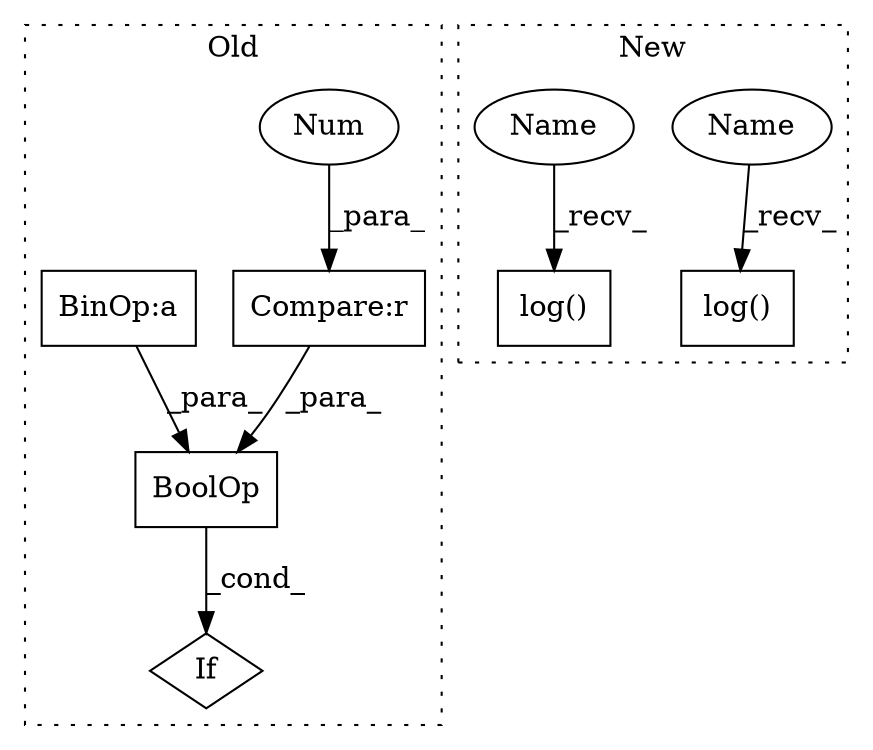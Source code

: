 digraph G {
subgraph cluster0 {
1 [label="BoolOp" a="72" s="3607" l="61" shape="box"];
3 [label="If" a="96" s="3604" l="3" shape="diamond"];
4 [label="Compare:r" a="40" s="3607" l="21" shape="box"];
5 [label="Num" a="76" s="3625" l="3" shape="ellipse"];
6 [label="BinOp:a" a="82" s="3649" l="3" shape="box"];
label = "Old";
style="dotted";
}
subgraph cluster1 {
2 [label="log()" a="75" s="3433,3450" l="9,1" shape="box"];
7 [label="log()" a="75" s="3453,3470" l="9,1" shape="box"];
8 [label="Name" a="87" s="3433" l="4" shape="ellipse"];
9 [label="Name" a="87" s="3453" l="4" shape="ellipse"];
label = "New";
style="dotted";
}
1 -> 3 [label="_cond_"];
4 -> 1 [label="_para_"];
5 -> 4 [label="_para_"];
6 -> 1 [label="_para_"];
8 -> 2 [label="_recv_"];
9 -> 7 [label="_recv_"];
}